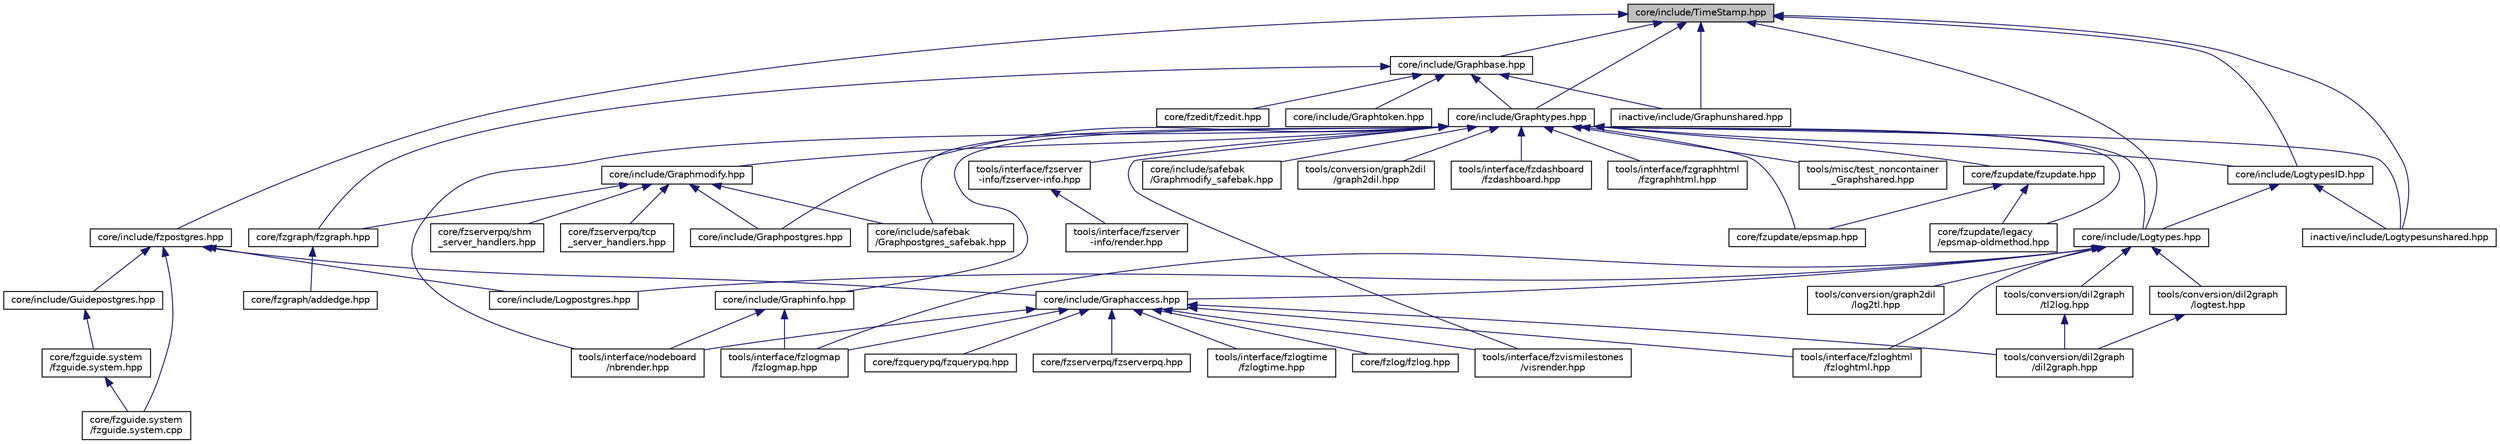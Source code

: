 digraph "core/include/TimeStamp.hpp"
{
 // LATEX_PDF_SIZE
  edge [fontname="Helvetica",fontsize="10",labelfontname="Helvetica",labelfontsize="10"];
  node [fontname="Helvetica",fontsize="10",shape=record];
  Node1 [label="core/include/TimeStamp.hpp",height=0.2,width=0.4,color="black", fillcolor="grey75", style="filled", fontcolor="black",tooltip="This header file declares Formalizer TimeStamp format and operations."];
  Node1 -> Node2 [dir="back",color="midnightblue",fontsize="10",style="solid",fontname="Helvetica"];
  Node2 [label="core/include/fzpostgres.hpp",height=0.2,width=0.4,color="black", fillcolor="white", style="filled",URL="$fzpostgres_8hpp_source.html",tooltip=" "];
  Node2 -> Node3 [dir="back",color="midnightblue",fontsize="10",style="solid",fontname="Helvetica"];
  Node3 [label="core/fzguide.system\l/fzguide.system.cpp",height=0.2,width=0.4,color="black", fillcolor="white", style="filled",URL="$fzguide_8system_8cpp.html",tooltip="Authoritative server of System guide content."];
  Node2 -> Node4 [dir="back",color="midnightblue",fontsize="10",style="solid",fontname="Helvetica"];
  Node4 [label="core/include/Graphaccess.hpp",height=0.2,width=0.4,color="black", fillcolor="white", style="filled",URL="$Graphaccess_8hpp_source.html",tooltip=" "];
  Node4 -> Node5 [dir="back",color="midnightblue",fontsize="10",style="solid",fontname="Helvetica"];
  Node5 [label="core/fzlog/fzlog.hpp",height=0.2,width=0.4,color="black", fillcolor="white", style="filled",URL="$fzlog_8hpp_source.html",tooltip=" "];
  Node4 -> Node6 [dir="back",color="midnightblue",fontsize="10",style="solid",fontname="Helvetica"];
  Node6 [label="core/fzquerypq/fzquerypq.hpp",height=0.2,width=0.4,color="black", fillcolor="white", style="filled",URL="$fzquerypq_8hpp_source.html",tooltip=" "];
  Node4 -> Node7 [dir="back",color="midnightblue",fontsize="10",style="solid",fontname="Helvetica"];
  Node7 [label="core/fzserverpq/fzserverpq.hpp",height=0.2,width=0.4,color="black", fillcolor="white", style="filled",URL="$fzserverpq_8hpp_source.html",tooltip=" "];
  Node4 -> Node8 [dir="back",color="midnightblue",fontsize="10",style="solid",fontname="Helvetica"];
  Node8 [label="tools/conversion/dil2graph\l/dil2graph.hpp",height=0.2,width=0.4,color="black", fillcolor="white", style="filled",URL="$dil2graph_8hpp_source.html",tooltip=" "];
  Node4 -> Node9 [dir="back",color="midnightblue",fontsize="10",style="solid",fontname="Helvetica"];
  Node9 [label="tools/interface/fzloghtml\l/fzloghtml.hpp",height=0.2,width=0.4,color="black", fillcolor="white", style="filled",URL="$fzloghtml_8hpp_source.html",tooltip=" "];
  Node4 -> Node10 [dir="back",color="midnightblue",fontsize="10",style="solid",fontname="Helvetica"];
  Node10 [label="tools/interface/fzlogmap\l/fzlogmap.hpp",height=0.2,width=0.4,color="black", fillcolor="white", style="filled",URL="$fzlogmap_8hpp_source.html",tooltip=" "];
  Node4 -> Node11 [dir="back",color="midnightblue",fontsize="10",style="solid",fontname="Helvetica"];
  Node11 [label="tools/interface/fzlogtime\l/fzlogtime.hpp",height=0.2,width=0.4,color="black", fillcolor="white", style="filled",URL="$fzlogtime_8hpp_source.html",tooltip=" "];
  Node4 -> Node12 [dir="back",color="midnightblue",fontsize="10",style="solid",fontname="Helvetica"];
  Node12 [label="tools/interface/fzvismilestones\l/visrender.hpp",height=0.2,width=0.4,color="black", fillcolor="white", style="filled",URL="$visrender_8hpp_source.html",tooltip=" "];
  Node4 -> Node13 [dir="back",color="midnightblue",fontsize="10",style="solid",fontname="Helvetica"];
  Node13 [label="tools/interface/nodeboard\l/nbrender.hpp",height=0.2,width=0.4,color="black", fillcolor="white", style="filled",URL="$nbrender_8hpp_source.html",tooltip=" "];
  Node2 -> Node14 [dir="back",color="midnightblue",fontsize="10",style="solid",fontname="Helvetica"];
  Node14 [label="core/include/Guidepostgres.hpp",height=0.2,width=0.4,color="black", fillcolor="white", style="filled",URL="$Guidepostgres_8hpp.html",tooltip="{{ header_description }}"];
  Node14 -> Node15 [dir="back",color="midnightblue",fontsize="10",style="solid",fontname="Helvetica"];
  Node15 [label="core/fzguide.system\l/fzguide.system.hpp",height=0.2,width=0.4,color="black", fillcolor="white", style="filled",URL="$fzguide_8system_8hpp_source.html",tooltip=" "];
  Node15 -> Node3 [dir="back",color="midnightblue",fontsize="10",style="solid",fontname="Helvetica"];
  Node2 -> Node16 [dir="back",color="midnightblue",fontsize="10",style="solid",fontname="Helvetica"];
  Node16 [label="core/include/Logpostgres.hpp",height=0.2,width=0.4,color="black", fillcolor="white", style="filled",URL="$Logpostgres_8hpp.html",tooltip="This header file declares Log Postgres types for use with the Formalizer."];
  Node1 -> Node17 [dir="back",color="midnightblue",fontsize="10",style="solid",fontname="Helvetica"];
  Node17 [label="core/include/Graphbase.hpp",height=0.2,width=0.4,color="black", fillcolor="white", style="filled",URL="$Graphbase_8hpp.html",tooltip="This header file declares Shared Memory Graph, Node and Edge types for use with the Formalizer."];
  Node17 -> Node18 [dir="back",color="midnightblue",fontsize="10",style="solid",fontname="Helvetica"];
  Node18 [label="core/fzedit/fzedit.hpp",height=0.2,width=0.4,color="black", fillcolor="white", style="filled",URL="$fzedit_8hpp_source.html",tooltip=" "];
  Node17 -> Node19 [dir="back",color="midnightblue",fontsize="10",style="solid",fontname="Helvetica"];
  Node19 [label="core/fzgraph/fzgraph.hpp",height=0.2,width=0.4,color="black", fillcolor="white", style="filled",URL="$fzgraph_8hpp_source.html",tooltip=" "];
  Node19 -> Node20 [dir="back",color="midnightblue",fontsize="10",style="solid",fontname="Helvetica"];
  Node20 [label="core/fzgraph/addedge.hpp",height=0.2,width=0.4,color="black", fillcolor="white", style="filled",URL="$addedge_8hpp_source.html",tooltip=" "];
  Node17 -> Node21 [dir="back",color="midnightblue",fontsize="10",style="solid",fontname="Helvetica"];
  Node21 [label="core/include/Graphtoken.hpp",height=0.2,width=0.4,color="black", fillcolor="white", style="filled",URL="$Graphtoken_8hpp_source.html",tooltip=" "];
  Node17 -> Node22 [dir="back",color="midnightblue",fontsize="10",style="solid",fontname="Helvetica"];
  Node22 [label="core/include/Graphtypes.hpp",height=0.2,width=0.4,color="black", fillcolor="white", style="filled",URL="$Graphtypes_8hpp_source.html",tooltip=" "];
  Node22 -> Node23 [dir="back",color="midnightblue",fontsize="10",style="solid",fontname="Helvetica"];
  Node23 [label="core/fzupdate/epsmap.hpp",height=0.2,width=0.4,color="black", fillcolor="white", style="filled",URL="$epsmap_8hpp_source.html",tooltip=" "];
  Node22 -> Node24 [dir="back",color="midnightblue",fontsize="10",style="solid",fontname="Helvetica"];
  Node24 [label="core/fzupdate/fzupdate.hpp",height=0.2,width=0.4,color="black", fillcolor="white", style="filled",URL="$fzupdate_8hpp_source.html",tooltip=" "];
  Node24 -> Node23 [dir="back",color="midnightblue",fontsize="10",style="solid",fontname="Helvetica"];
  Node24 -> Node25 [dir="back",color="midnightblue",fontsize="10",style="solid",fontname="Helvetica"];
  Node25 [label="core/fzupdate/legacy\l/epsmap-oldmethod.hpp",height=0.2,width=0.4,color="black", fillcolor="white", style="filled",URL="$epsmap-oldmethod_8hpp_source.html",tooltip=" "];
  Node22 -> Node25 [dir="back",color="midnightblue",fontsize="10",style="solid",fontname="Helvetica"];
  Node22 -> Node26 [dir="back",color="midnightblue",fontsize="10",style="solid",fontname="Helvetica"];
  Node26 [label="core/include/Graphinfo.hpp",height=0.2,width=0.4,color="black", fillcolor="white", style="filled",URL="$Graphinfo_8hpp.html",tooltip="This header file declares basic information gathering functions for use with Graph data structures."];
  Node26 -> Node10 [dir="back",color="midnightblue",fontsize="10",style="solid",fontname="Helvetica"];
  Node26 -> Node13 [dir="back",color="midnightblue",fontsize="10",style="solid",fontname="Helvetica"];
  Node22 -> Node27 [dir="back",color="midnightblue",fontsize="10",style="solid",fontname="Helvetica"];
  Node27 [label="core/include/Graphmodify.hpp",height=0.2,width=0.4,color="black", fillcolor="white", style="filled",URL="$Graphmodify_8hpp_source.html",tooltip=" "];
  Node27 -> Node19 [dir="back",color="midnightblue",fontsize="10",style="solid",fontname="Helvetica"];
  Node27 -> Node28 [dir="back",color="midnightblue",fontsize="10",style="solid",fontname="Helvetica"];
  Node28 [label="core/fzserverpq/shm\l_server_handlers.hpp",height=0.2,width=0.4,color="black", fillcolor="white", style="filled",URL="$shm__server__handlers_8hpp_source.html",tooltip=" "];
  Node27 -> Node29 [dir="back",color="midnightblue",fontsize="10",style="solid",fontname="Helvetica"];
  Node29 [label="core/fzserverpq/tcp\l_server_handlers.hpp",height=0.2,width=0.4,color="black", fillcolor="white", style="filled",URL="$tcp__server__handlers_8hpp_source.html",tooltip=" "];
  Node27 -> Node30 [dir="back",color="midnightblue",fontsize="10",style="solid",fontname="Helvetica"];
  Node30 [label="core/include/Graphpostgres.hpp",height=0.2,width=0.4,color="black", fillcolor="white", style="filled",URL="$Graphpostgres_8hpp.html",tooltip="This header file declares Graph, Node aned Edge Postgres types for use with the Formalizer."];
  Node27 -> Node31 [dir="back",color="midnightblue",fontsize="10",style="solid",fontname="Helvetica"];
  Node31 [label="core/include/safebak\l/Graphpostgres_safebak.hpp",height=0.2,width=0.4,color="black", fillcolor="white", style="filled",URL="$Graphpostgres__safebak_8hpp_source.html",tooltip=" "];
  Node22 -> Node30 [dir="back",color="midnightblue",fontsize="10",style="solid",fontname="Helvetica"];
  Node22 -> Node32 [dir="back",color="midnightblue",fontsize="10",style="solid",fontname="Helvetica"];
  Node32 [label="core/include/Logtypes.hpp",height=0.2,width=0.4,color="black", fillcolor="white", style="filled",URL="$Logtypes_8hpp.html",tooltip="This header file declares Log types for use with the Formalizer."];
  Node32 -> Node4 [dir="back",color="midnightblue",fontsize="10",style="solid",fontname="Helvetica"];
  Node32 -> Node16 [dir="back",color="midnightblue",fontsize="10",style="solid",fontname="Helvetica"];
  Node32 -> Node33 [dir="back",color="midnightblue",fontsize="10",style="solid",fontname="Helvetica"];
  Node33 [label="tools/conversion/dil2graph\l/logtest.hpp",height=0.2,width=0.4,color="black", fillcolor="white", style="filled",URL="$logtest_8hpp_source.html",tooltip=" "];
  Node33 -> Node8 [dir="back",color="midnightblue",fontsize="10",style="solid",fontname="Helvetica"];
  Node32 -> Node34 [dir="back",color="midnightblue",fontsize="10",style="solid",fontname="Helvetica"];
  Node34 [label="tools/conversion/dil2graph\l/tl2log.hpp",height=0.2,width=0.4,color="black", fillcolor="white", style="filled",URL="$tl2log_8hpp_source.html",tooltip=" "];
  Node34 -> Node8 [dir="back",color="midnightblue",fontsize="10",style="solid",fontname="Helvetica"];
  Node32 -> Node35 [dir="back",color="midnightblue",fontsize="10",style="solid",fontname="Helvetica"];
  Node35 [label="tools/conversion/graph2dil\l/log2tl.hpp",height=0.2,width=0.4,color="black", fillcolor="white", style="filled",URL="$log2tl_8hpp_source.html",tooltip=" "];
  Node32 -> Node9 [dir="back",color="midnightblue",fontsize="10",style="solid",fontname="Helvetica"];
  Node32 -> Node10 [dir="back",color="midnightblue",fontsize="10",style="solid",fontname="Helvetica"];
  Node22 -> Node36 [dir="back",color="midnightblue",fontsize="10",style="solid",fontname="Helvetica"];
  Node36 [label="core/include/LogtypesID.hpp",height=0.2,width=0.4,color="black", fillcolor="white", style="filled",URL="$LogtypesID_8hpp_source.html",tooltip=" "];
  Node36 -> Node32 [dir="back",color="midnightblue",fontsize="10",style="solid",fontname="Helvetica"];
  Node36 -> Node37 [dir="back",color="midnightblue",fontsize="10",style="solid",fontname="Helvetica"];
  Node37 [label="inactive/include/Logtypesunshared.hpp",height=0.2,width=0.4,color="black", fillcolor="white", style="filled",URL="$Logtypesunshared_8hpp_source.html",tooltip=" "];
  Node22 -> Node38 [dir="back",color="midnightblue",fontsize="10",style="solid",fontname="Helvetica"];
  Node38 [label="core/include/safebak\l/Graphmodify_safebak.hpp",height=0.2,width=0.4,color="black", fillcolor="white", style="filled",URL="$Graphmodify__safebak_8hpp_source.html",tooltip=" "];
  Node22 -> Node31 [dir="back",color="midnightblue",fontsize="10",style="solid",fontname="Helvetica"];
  Node22 -> Node37 [dir="back",color="midnightblue",fontsize="10",style="solid",fontname="Helvetica"];
  Node22 -> Node39 [dir="back",color="midnightblue",fontsize="10",style="solid",fontname="Helvetica"];
  Node39 [label="tools/conversion/graph2dil\l/graph2dil.hpp",height=0.2,width=0.4,color="black", fillcolor="white", style="filled",URL="$graph2dil_8hpp.html",tooltip="This header file is used for declarations specific to the graph2dil tool."];
  Node22 -> Node40 [dir="back",color="midnightblue",fontsize="10",style="solid",fontname="Helvetica"];
  Node40 [label="tools/interface/fzdashboard\l/fzdashboard.hpp",height=0.2,width=0.4,color="black", fillcolor="white", style="filled",URL="$fzdashboard_8hpp_source.html",tooltip=" "];
  Node22 -> Node41 [dir="back",color="midnightblue",fontsize="10",style="solid",fontname="Helvetica"];
  Node41 [label="tools/interface/fzgraphhtml\l/fzgraphhtml.hpp",height=0.2,width=0.4,color="black", fillcolor="white", style="filled",URL="$fzgraphhtml_8hpp_source.html",tooltip=" "];
  Node22 -> Node42 [dir="back",color="midnightblue",fontsize="10",style="solid",fontname="Helvetica"];
  Node42 [label="tools/interface/fzserver\l-info/fzserver-info.hpp",height=0.2,width=0.4,color="black", fillcolor="white", style="filled",URL="$fzserver-info_8hpp_source.html",tooltip=" "];
  Node42 -> Node43 [dir="back",color="midnightblue",fontsize="10",style="solid",fontname="Helvetica"];
  Node43 [label="tools/interface/fzserver\l-info/render.hpp",height=0.2,width=0.4,color="black", fillcolor="white", style="filled",URL="$fzserver-info_2render_8hpp_source.html",tooltip=" "];
  Node22 -> Node12 [dir="back",color="midnightblue",fontsize="10",style="solid",fontname="Helvetica"];
  Node22 -> Node13 [dir="back",color="midnightblue",fontsize="10",style="solid",fontname="Helvetica"];
  Node22 -> Node44 [dir="back",color="midnightblue",fontsize="10",style="solid",fontname="Helvetica"];
  Node44 [label="tools/misc/test_noncontainer\l_Graphshared.hpp",height=0.2,width=0.4,color="black", fillcolor="white", style="filled",URL="$test__noncontainer__Graphshared_8hpp_source.html",tooltip=" "];
  Node17 -> Node45 [dir="back",color="midnightblue",fontsize="10",style="solid",fontname="Helvetica"];
  Node45 [label="inactive/include/Graphunshared.hpp",height=0.2,width=0.4,color="black", fillcolor="white", style="filled",URL="$Graphunshared_8hpp_source.html",tooltip=" "];
  Node1 -> Node22 [dir="back",color="midnightblue",fontsize="10",style="solid",fontname="Helvetica"];
  Node1 -> Node32 [dir="back",color="midnightblue",fontsize="10",style="solid",fontname="Helvetica"];
  Node1 -> Node36 [dir="back",color="midnightblue",fontsize="10",style="solid",fontname="Helvetica"];
  Node1 -> Node45 [dir="back",color="midnightblue",fontsize="10",style="solid",fontname="Helvetica"];
  Node1 -> Node37 [dir="back",color="midnightblue",fontsize="10",style="solid",fontname="Helvetica"];
}
